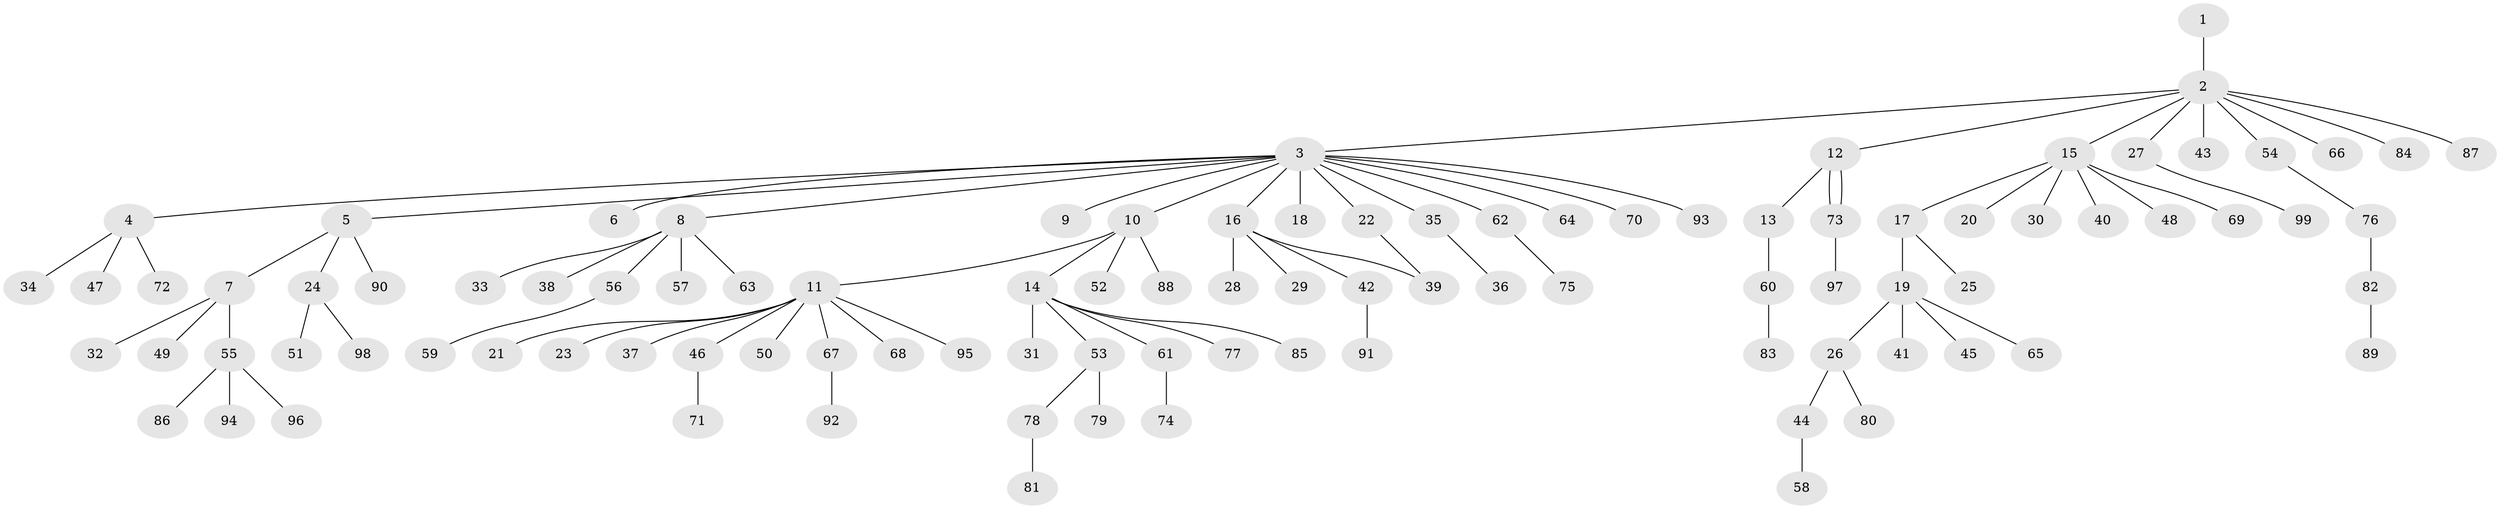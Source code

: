 // Generated by graph-tools (version 1.1) at 2025/48/03/09/25 04:48:40]
// undirected, 99 vertices, 100 edges
graph export_dot {
graph [start="1"]
  node [color=gray90,style=filled];
  1;
  2;
  3;
  4;
  5;
  6;
  7;
  8;
  9;
  10;
  11;
  12;
  13;
  14;
  15;
  16;
  17;
  18;
  19;
  20;
  21;
  22;
  23;
  24;
  25;
  26;
  27;
  28;
  29;
  30;
  31;
  32;
  33;
  34;
  35;
  36;
  37;
  38;
  39;
  40;
  41;
  42;
  43;
  44;
  45;
  46;
  47;
  48;
  49;
  50;
  51;
  52;
  53;
  54;
  55;
  56;
  57;
  58;
  59;
  60;
  61;
  62;
  63;
  64;
  65;
  66;
  67;
  68;
  69;
  70;
  71;
  72;
  73;
  74;
  75;
  76;
  77;
  78;
  79;
  80;
  81;
  82;
  83;
  84;
  85;
  86;
  87;
  88;
  89;
  90;
  91;
  92;
  93;
  94;
  95;
  96;
  97;
  98;
  99;
  1 -- 2;
  2 -- 3;
  2 -- 12;
  2 -- 15;
  2 -- 27;
  2 -- 43;
  2 -- 54;
  2 -- 66;
  2 -- 84;
  2 -- 87;
  3 -- 4;
  3 -- 5;
  3 -- 6;
  3 -- 8;
  3 -- 9;
  3 -- 10;
  3 -- 16;
  3 -- 18;
  3 -- 22;
  3 -- 35;
  3 -- 62;
  3 -- 64;
  3 -- 70;
  3 -- 93;
  4 -- 34;
  4 -- 47;
  4 -- 72;
  5 -- 7;
  5 -- 24;
  5 -- 90;
  7 -- 32;
  7 -- 49;
  7 -- 55;
  8 -- 33;
  8 -- 38;
  8 -- 56;
  8 -- 57;
  8 -- 63;
  10 -- 11;
  10 -- 14;
  10 -- 52;
  10 -- 88;
  11 -- 21;
  11 -- 23;
  11 -- 37;
  11 -- 46;
  11 -- 50;
  11 -- 67;
  11 -- 68;
  11 -- 95;
  12 -- 13;
  12 -- 73;
  12 -- 73;
  13 -- 60;
  14 -- 31;
  14 -- 53;
  14 -- 61;
  14 -- 77;
  14 -- 85;
  15 -- 17;
  15 -- 20;
  15 -- 30;
  15 -- 40;
  15 -- 48;
  15 -- 69;
  16 -- 28;
  16 -- 29;
  16 -- 39;
  16 -- 42;
  17 -- 19;
  17 -- 25;
  19 -- 26;
  19 -- 41;
  19 -- 45;
  19 -- 65;
  22 -- 39;
  24 -- 51;
  24 -- 98;
  26 -- 44;
  26 -- 80;
  27 -- 99;
  35 -- 36;
  42 -- 91;
  44 -- 58;
  46 -- 71;
  53 -- 78;
  53 -- 79;
  54 -- 76;
  55 -- 86;
  55 -- 94;
  55 -- 96;
  56 -- 59;
  60 -- 83;
  61 -- 74;
  62 -- 75;
  67 -- 92;
  73 -- 97;
  76 -- 82;
  78 -- 81;
  82 -- 89;
}
